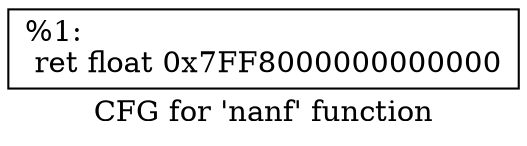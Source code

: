 digraph "CFG for 'nanf' function" {
	label="CFG for 'nanf' function";

	Node0x1ce0350 [shape=record,label="{%1:\l  ret float 0x7FF8000000000000\l}"];
}
